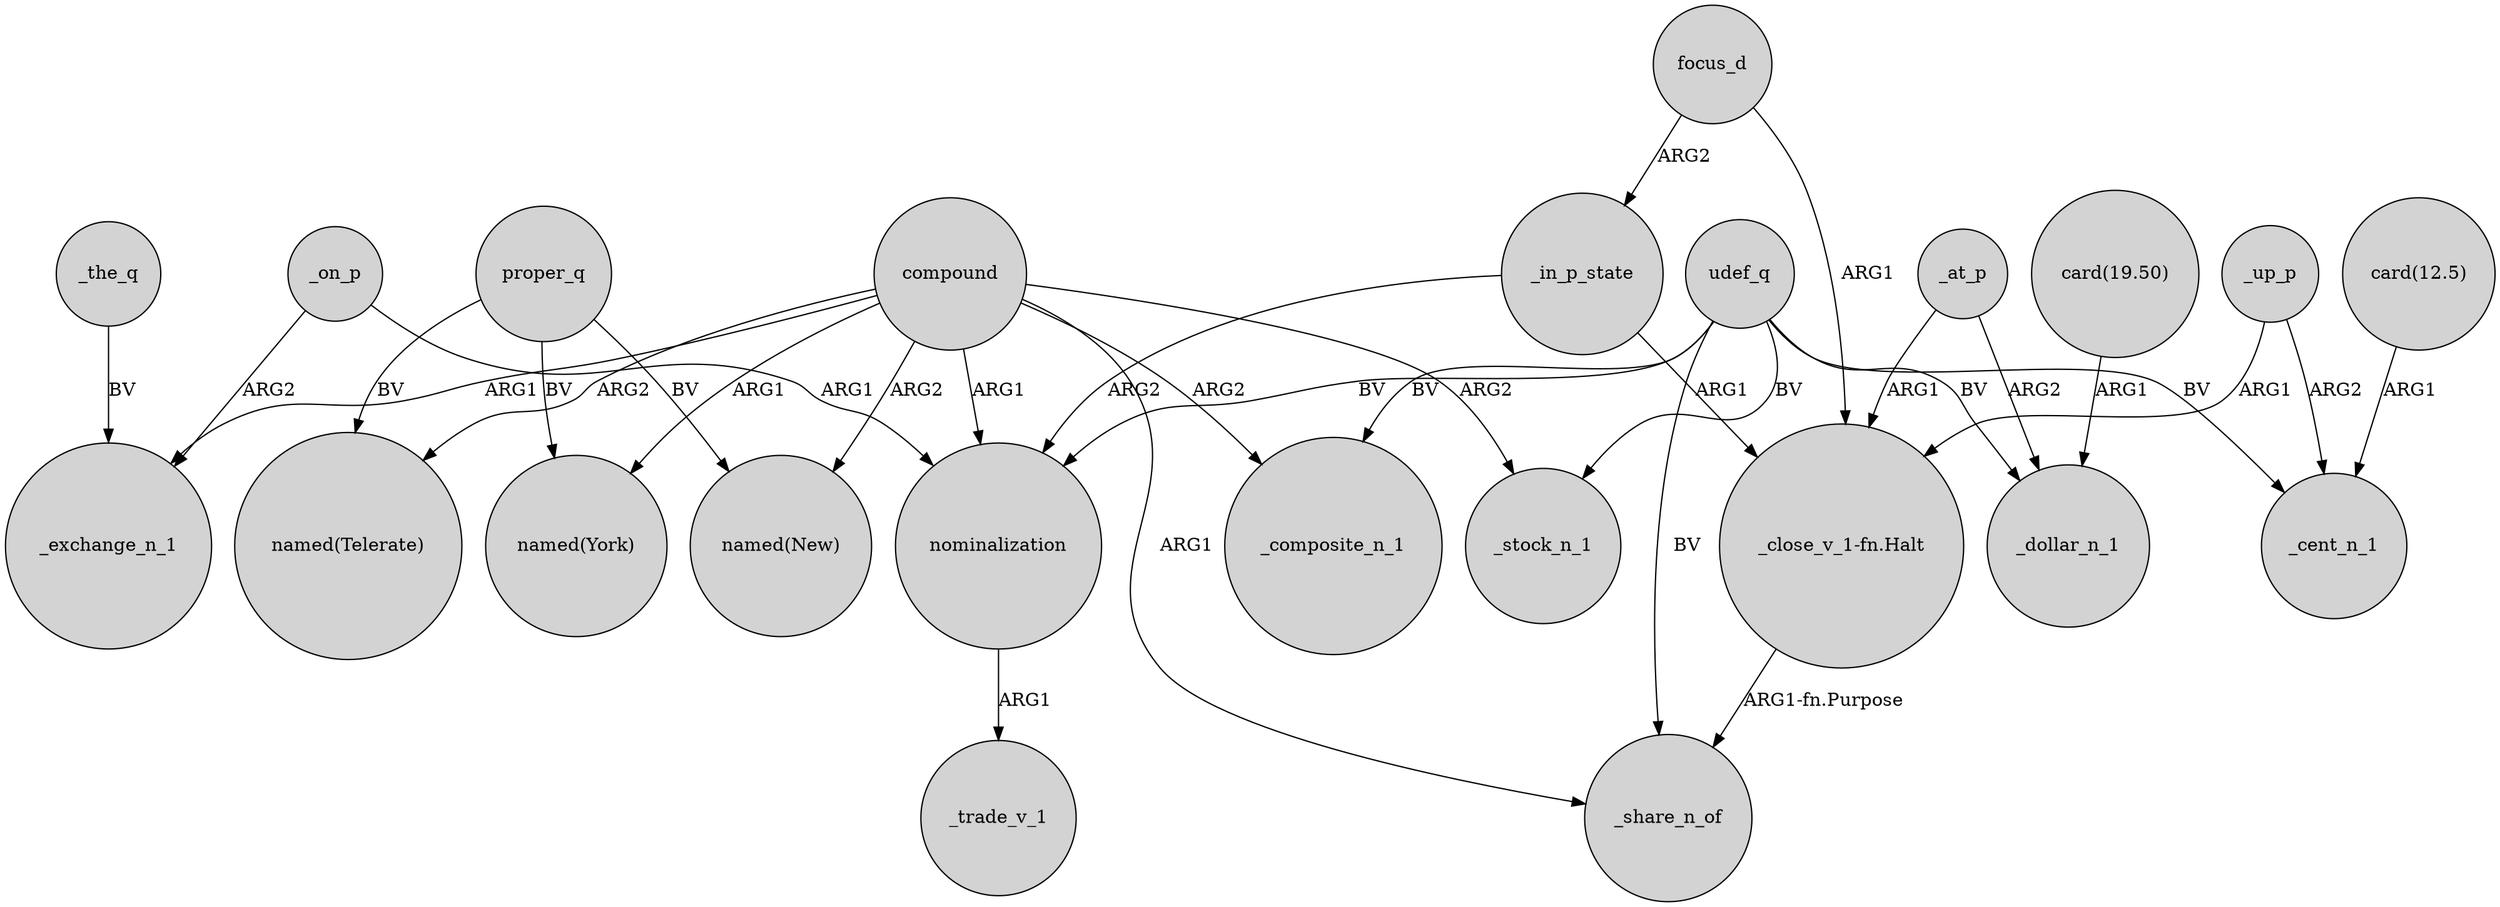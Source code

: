 digraph {
	node [shape=circle style=filled]
	_on_p -> nominalization [label=ARG1]
	_in_p_state -> nominalization [label=ARG2]
	focus_d -> "_close_v_1-fn.Halt" [label=ARG1]
	focus_d -> _in_p_state [label=ARG2]
	_in_p_state -> "_close_v_1-fn.Halt" [label=ARG1]
	compound -> "named(New)" [label=ARG2]
	compound -> _share_n_of [label=ARG1]
	proper_q -> "named(New)" [label=BV]
	udef_q -> nominalization [label=BV]
	"card(19.50)" -> _dollar_n_1 [label=ARG1]
	_on_p -> _exchange_n_1 [label=ARG2]
	udef_q -> _cent_n_1 [label=BV]
	_up_p -> _cent_n_1 [label=ARG2]
	compound -> _exchange_n_1 [label=ARG1]
	proper_q -> "named(York)" [label=BV]
	compound -> nominalization [label=ARG1]
	"card(12.5)" -> _cent_n_1 [label=ARG1]
	_up_p -> "_close_v_1-fn.Halt" [label=ARG1]
	udef_q -> _stock_n_1 [label=BV]
	_at_p -> _dollar_n_1 [label=ARG2]
	compound -> "named(Telerate)" [label=ARG2]
	udef_q -> _share_n_of [label=BV]
	_at_p -> "_close_v_1-fn.Halt" [label=ARG1]
	compound -> _stock_n_1 [label=ARG2]
	udef_q -> _dollar_n_1 [label=BV]
	udef_q -> _composite_n_1 [label=BV]
	proper_q -> "named(Telerate)" [label=BV]
	compound -> "named(York)" [label=ARG1]
	_the_q -> _exchange_n_1 [label=BV]
	compound -> _composite_n_1 [label=ARG2]
	"_close_v_1-fn.Halt" -> _share_n_of [label="ARG1-fn.Purpose"]
	nominalization -> _trade_v_1 [label=ARG1]
}
